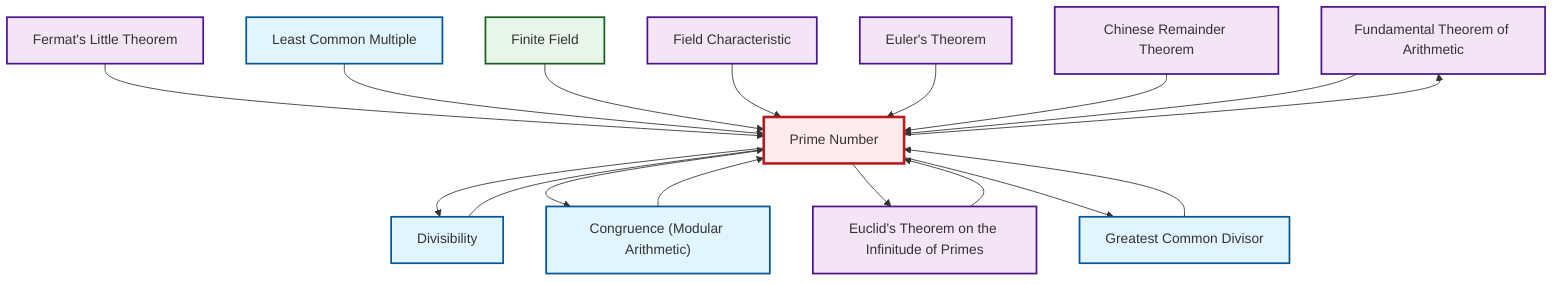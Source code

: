 graph TD
    classDef definition fill:#e1f5fe,stroke:#01579b,stroke-width:2px
    classDef theorem fill:#f3e5f5,stroke:#4a148c,stroke-width:2px
    classDef axiom fill:#fff3e0,stroke:#e65100,stroke-width:2px
    classDef example fill:#e8f5e9,stroke:#1b5e20,stroke-width:2px
    classDef current fill:#ffebee,stroke:#b71c1c,stroke-width:3px
    thm-fundamental-arithmetic["Fundamental Theorem of Arithmetic"]:::theorem
    thm-fermat-little["Fermat's Little Theorem"]:::theorem
    def-prime["Prime Number"]:::definition
    def-congruence["Congruence (Modular Arithmetic)"]:::definition
    ex-finite-field["Finite Field"]:::example
    thm-chinese-remainder["Chinese Remainder Theorem"]:::theorem
    def-divisibility["Divisibility"]:::definition
    thm-field-characteristic["Field Characteristic"]:::theorem
    def-lcm["Least Common Multiple"]:::definition
    thm-euclid-infinitude-primes["Euclid's Theorem on the Infinitude of Primes"]:::theorem
    def-gcd["Greatest Common Divisor"]:::definition
    thm-euler["Euler's Theorem"]:::theorem
    def-prime --> def-divisibility
    thm-euclid-infinitude-primes --> def-prime
    def-gcd --> def-prime
    def-prime --> def-congruence
    thm-fermat-little --> def-prime
    def-lcm --> def-prime
    def-prime --> thm-euclid-infinitude-primes
    def-congruence --> def-prime
    ex-finite-field --> def-prime
    def-divisibility --> def-prime
    thm-field-characteristic --> def-prime
    thm-euler --> def-prime
    def-prime --> def-gcd
    thm-chinese-remainder --> def-prime
    def-prime --> thm-fundamental-arithmetic
    thm-fundamental-arithmetic --> def-prime
    class def-prime current